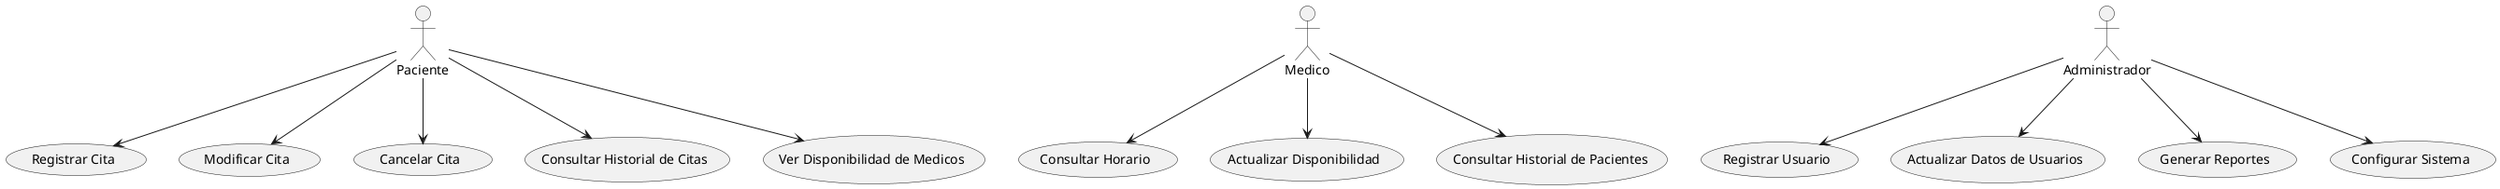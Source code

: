 @startuml citas
actor Paciente
actor Medico
actor Administrador

Paciente --> (Registrar Cita)
Paciente --> (Modificar Cita)
Paciente --> (Cancelar Cita)
Paciente --> (Consultar Historial de Citas)
Paciente --> (Ver Disponibilidad de Medicos)

Medico --> (Consultar Horario)
Medico --> (Actualizar Disponibilidad)
Medico --> (Consultar Historial de Pacientes)

Administrador --> (Registrar Usuario)
Administrador --> (Actualizar Datos de Usuarios)
Administrador --> (Generar Reportes)
Administrador --> (Configurar Sistema)

@enduml